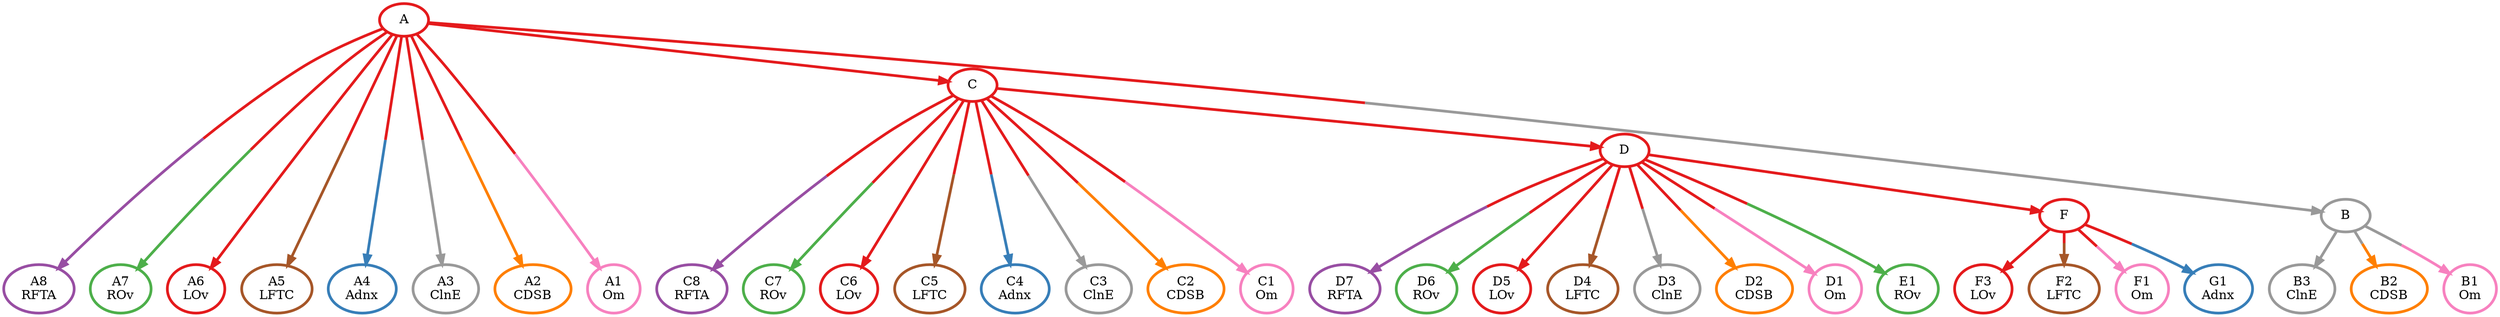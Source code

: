 digraph T {
	{
		rank=same
		35 [penwidth=3,colorscheme=set19,color=1,label="F3\nLOv"]
		34 [penwidth=3,colorscheme=set19,color=7,label="F2\nLFTC"]
		33 [penwidth=3,colorscheme=set19,color=8,label="F1\nOm"]
		32 [penwidth=3,colorscheme=set19,color=4,label="D7\nRFTA"]
		31 [penwidth=3,colorscheme=set19,color=3,label="D6\nROv"]
		30 [penwidth=3,colorscheme=set19,color=1,label="D5\nLOv"]
		29 [penwidth=3,colorscheme=set19,color=7,label="D4\nLFTC"]
		28 [penwidth=3,colorscheme=set19,color=9,label="D3\nClnE"]
		27 [penwidth=3,colorscheme=set19,color=5,label="D2\nCDSB"]
		26 [penwidth=3,colorscheme=set19,color=8,label="D1\nOm"]
		25 [penwidth=3,colorscheme=set19,color=4,label="C8\nRFTA"]
		24 [penwidth=3,colorscheme=set19,color=3,label="C7\nROv"]
		23 [penwidth=3,colorscheme=set19,color=1,label="C6\nLOv"]
		22 [penwidth=3,colorscheme=set19,color=7,label="C5\nLFTC"]
		21 [penwidth=3,colorscheme=set19,color=2,label="C4\nAdnx"]
		20 [penwidth=3,colorscheme=set19,color=9,label="C3\nClnE"]
		19 [penwidth=3,colorscheme=set19,color=5,label="C2\nCDSB"]
		18 [penwidth=3,colorscheme=set19,color=8,label="C1\nOm"]
		17 [penwidth=3,colorscheme=set19,color=9,label="B3\nClnE"]
		16 [penwidth=3,colorscheme=set19,color=5,label="B2\nCDSB"]
		15 [penwidth=3,colorscheme=set19,color=8,label="B1\nOm"]
		14 [penwidth=3,colorscheme=set19,color=4,label="A8\nRFTA"]
		13 [penwidth=3,colorscheme=set19,color=3,label="A7\nROv"]
		12 [penwidth=3,colorscheme=set19,color=1,label="A6\nLOv"]
		11 [penwidth=3,colorscheme=set19,color=7,label="A5\nLFTC"]
		10 [penwidth=3,colorscheme=set19,color=2,label="A4\nAdnx"]
		9 [penwidth=3,colorscheme=set19,color=9,label="A3\nClnE"]
		8 [penwidth=3,colorscheme=set19,color=5,label="A2\nCDSB"]
		7 [penwidth=3,colorscheme=set19,color=8,label="A1\nOm"]
		6 [penwidth=3,colorscheme=set19,color=2,label="G1\nAdnx"]
		4 [penwidth=3,colorscheme=set19,color=3,label="E1\nROv"]
	}
	5 [penwidth=3,colorscheme=set19,color=1,label="F"]
	3 [penwidth=3,colorscheme=set19,color=1,label="D"]
	2 [penwidth=3,colorscheme=set19,color=1,label="C"]
	1 [penwidth=3,colorscheme=set19,color=9,label="B"]
	0 [penwidth=3,colorscheme=set19,color=1,label="A"]
	5 -> 35 [penwidth=3,colorscheme=set19,color=1]
	5 -> 34 [penwidth=3,colorscheme=set19,color="1;0.5:7"]
	5 -> 33 [penwidth=3,colorscheme=set19,color="1;0.5:8"]
	5 -> 6 [penwidth=3,colorscheme=set19,color="1;0.5:2"]
	3 -> 32 [penwidth=3,colorscheme=set19,color="1;0.5:4"]
	3 -> 31 [penwidth=3,colorscheme=set19,color="1;0.5:3"]
	3 -> 30 [penwidth=3,colorscheme=set19,color=1]
	3 -> 29 [penwidth=3,colorscheme=set19,color="1;0.5:7"]
	3 -> 28 [penwidth=3,colorscheme=set19,color="1;0.5:9"]
	3 -> 27 [penwidth=3,colorscheme=set19,color="1;0.5:5"]
	3 -> 26 [penwidth=3,colorscheme=set19,color="1;0.5:8"]
	3 -> 5 [penwidth=3,colorscheme=set19,color=1]
	3 -> 4 [penwidth=3,colorscheme=set19,color="1;0.5:3"]
	2 -> 25 [penwidth=3,colorscheme=set19,color="1;0.5:4"]
	2 -> 24 [penwidth=3,colorscheme=set19,color="1;0.5:3"]
	2 -> 23 [penwidth=3,colorscheme=set19,color=1]
	2 -> 22 [penwidth=3,colorscheme=set19,color="1;0.5:7"]
	2 -> 21 [penwidth=3,colorscheme=set19,color="1;0.5:2"]
	2 -> 20 [penwidth=3,colorscheme=set19,color="1;0.5:9"]
	2 -> 19 [penwidth=3,colorscheme=set19,color="1;0.5:5"]
	2 -> 18 [penwidth=3,colorscheme=set19,color="1;0.5:8"]
	2 -> 3 [penwidth=3,colorscheme=set19,color=1]
	1 -> 17 [penwidth=3,colorscheme=set19,color=9]
	1 -> 16 [penwidth=3,colorscheme=set19,color="9;0.5:5"]
	1 -> 15 [penwidth=3,colorscheme=set19,color="9;0.5:8"]
	0 -> 14 [penwidth=3,colorscheme=set19,color="1;0.5:4"]
	0 -> 13 [penwidth=3,colorscheme=set19,color="1;0.5:3"]
	0 -> 12 [penwidth=3,colorscheme=set19,color=1]
	0 -> 11 [penwidth=3,colorscheme=set19,color="1;0.5:7"]
	0 -> 10 [penwidth=3,colorscheme=set19,color="1;0.5:2"]
	0 -> 9 [penwidth=3,colorscheme=set19,color="1;0.5:9"]
	0 -> 8 [penwidth=3,colorscheme=set19,color="1;0.5:5"]
	0 -> 7 [penwidth=3,colorscheme=set19,color="1;0.5:8"]
	0 -> 2 [penwidth=3,colorscheme=set19,color=1]
	0 -> 1 [penwidth=3,colorscheme=set19,color="1;0.5:9"]
}
